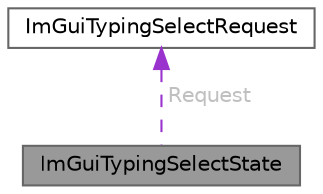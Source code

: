 digraph "ImGuiTypingSelectState"
{
 // LATEX_PDF_SIZE
  bgcolor="transparent";
  edge [fontname=Helvetica,fontsize=10,labelfontname=Helvetica,labelfontsize=10];
  node [fontname=Helvetica,fontsize=10,shape=box,height=0.2,width=0.4];
  Node1 [id="Node000001",label="ImGuiTypingSelectState",height=0.2,width=0.4,color="gray40", fillcolor="grey60", style="filled", fontcolor="black",tooltip=" "];
  Node2 -> Node1 [id="edge1_Node000001_Node000002",dir="back",color="darkorchid3",style="dashed",tooltip=" ",label=" Request",fontcolor="grey" ];
  Node2 [id="Node000002",label="ImGuiTypingSelectRequest",height=0.2,width=0.4,color="gray40", fillcolor="white", style="filled",URL="$struct_im_gui_typing_select_request.html",tooltip=" "];
}
